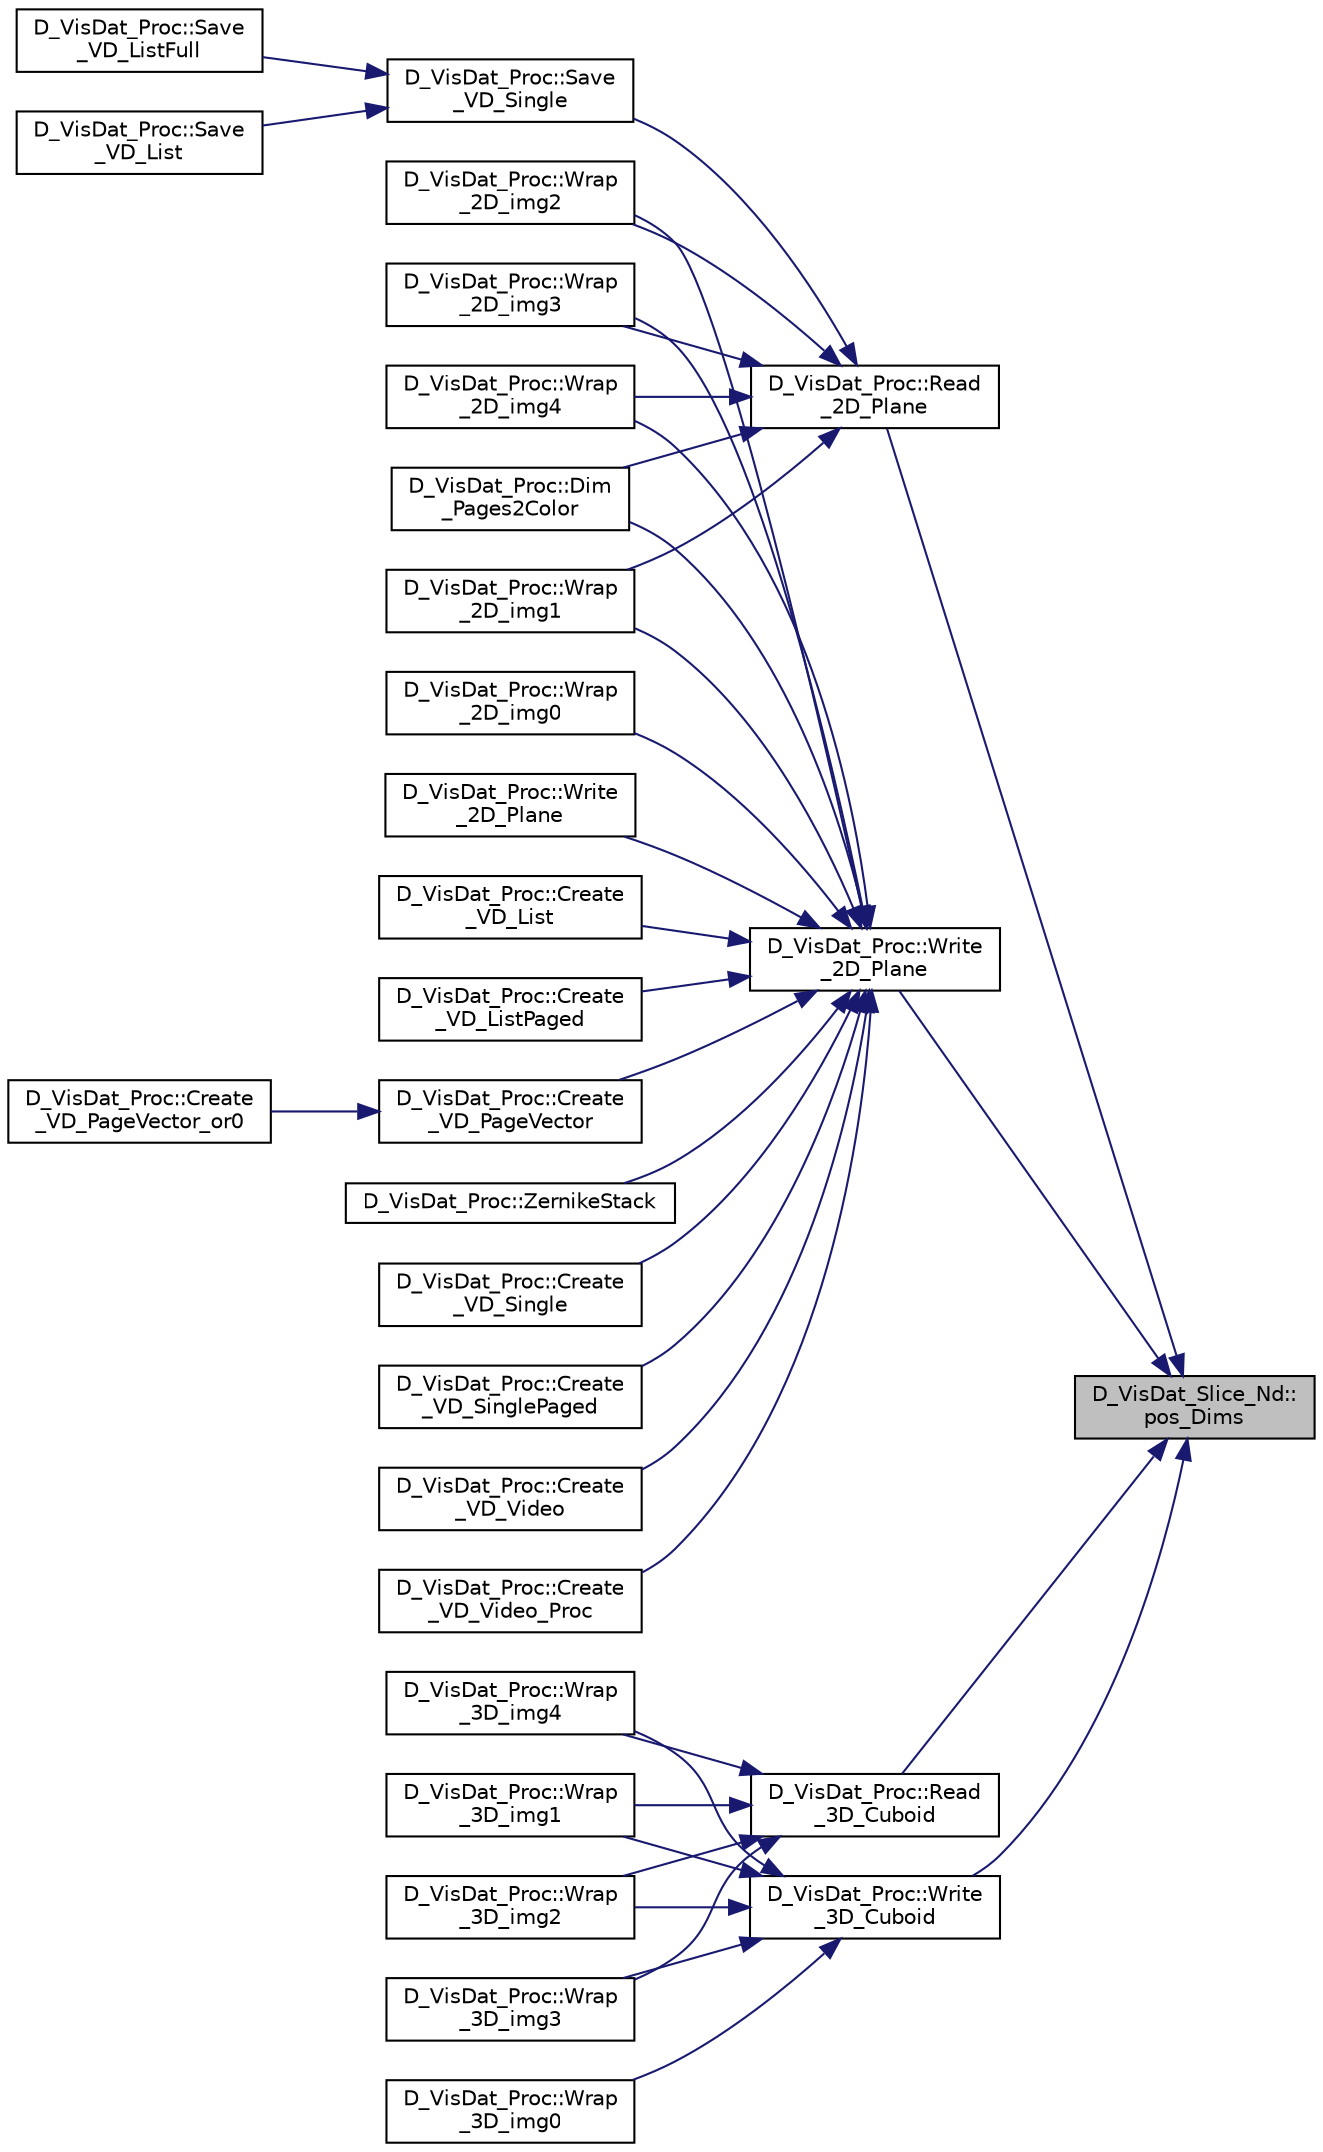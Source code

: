 digraph "D_VisDat_Slice_Nd::pos_Dims"
{
 // LATEX_PDF_SIZE
  edge [fontname="Helvetica",fontsize="10",labelfontname="Helvetica",labelfontsize="10"];
  node [fontname="Helvetica",fontsize="10",shape=record];
  rankdir="RL";
  Node1 [label="D_VisDat_Slice_Nd::\lpos_Dims",height=0.2,width=0.4,color="black", fillcolor="grey75", style="filled", fontcolor="black",tooltip=" "];
  Node1 -> Node2 [dir="back",color="midnightblue",fontsize="10",style="solid",fontname="Helvetica"];
  Node2 [label="D_VisDat_Proc::Read\l_2D_Plane",height=0.2,width=0.4,color="black", fillcolor="white", style="filled",URL="$class_d___vis_dat___proc.html#ac8e4d69c28b47c23166740c73734ed1c",tooltip=" "];
  Node2 -> Node3 [dir="back",color="midnightblue",fontsize="10",style="solid",fontname="Helvetica"];
  Node3 [label="D_VisDat_Proc::Dim\l_Pages2Color",height=0.2,width=0.4,color="black", fillcolor="white", style="filled",URL="$class_d___vis_dat___proc.html#a11235ca305efacd10f9f43a579e698ad",tooltip=" "];
  Node2 -> Node4 [dir="back",color="midnightblue",fontsize="10",style="solid",fontname="Helvetica"];
  Node4 [label="D_VisDat_Proc::Save\l_VD_Single",height=0.2,width=0.4,color="black", fillcolor="white", style="filled",URL="$class_d___vis_dat___proc.html#a92d6520b16268980421305b6189007f0",tooltip=" "];
  Node4 -> Node5 [dir="back",color="midnightblue",fontsize="10",style="solid",fontname="Helvetica"];
  Node5 [label="D_VisDat_Proc::Save\l_VD_List",height=0.2,width=0.4,color="black", fillcolor="white", style="filled",URL="$class_d___vis_dat___proc.html#a9619ce05f18439cf396d784ae81bf223",tooltip=" "];
  Node4 -> Node6 [dir="back",color="midnightblue",fontsize="10",style="solid",fontname="Helvetica"];
  Node6 [label="D_VisDat_Proc::Save\l_VD_ListFull",height=0.2,width=0.4,color="black", fillcolor="white", style="filled",URL="$class_d___vis_dat___proc.html#aa19c0cf814fb82dbc0c7aa619f74551f",tooltip=" "];
  Node2 -> Node7 [dir="back",color="midnightblue",fontsize="10",style="solid",fontname="Helvetica"];
  Node7 [label="D_VisDat_Proc::Wrap\l_2D_img1",height=0.2,width=0.4,color="black", fillcolor="white", style="filled",URL="$class_d___vis_dat___proc.html#a40895fa2e8d8fd78d8500a55378da15b",tooltip=" "];
  Node2 -> Node8 [dir="back",color="midnightblue",fontsize="10",style="solid",fontname="Helvetica"];
  Node8 [label="D_VisDat_Proc::Wrap\l_2D_img2",height=0.2,width=0.4,color="black", fillcolor="white", style="filled",URL="$class_d___vis_dat___proc.html#a3ce69e8b53b9d9b25e27f0c8e9f6205e",tooltip=" "];
  Node2 -> Node9 [dir="back",color="midnightblue",fontsize="10",style="solid",fontname="Helvetica"];
  Node9 [label="D_VisDat_Proc::Wrap\l_2D_img3",height=0.2,width=0.4,color="black", fillcolor="white", style="filled",URL="$class_d___vis_dat___proc.html#adf57412609ccf12d779934bba3524d87",tooltip=" "];
  Node2 -> Node10 [dir="back",color="midnightblue",fontsize="10",style="solid",fontname="Helvetica"];
  Node10 [label="D_VisDat_Proc::Wrap\l_2D_img4",height=0.2,width=0.4,color="black", fillcolor="white", style="filled",URL="$class_d___vis_dat___proc.html#a3ef3d04af65049047efc12feff2dfc2a",tooltip=" "];
  Node1 -> Node11 [dir="back",color="midnightblue",fontsize="10",style="solid",fontname="Helvetica"];
  Node11 [label="D_VisDat_Proc::Read\l_3D_Cuboid",height=0.2,width=0.4,color="black", fillcolor="white", style="filled",URL="$class_d___vis_dat___proc.html#a55b5cd62d22a16c0de306ff36c57a02f",tooltip=" "];
  Node11 -> Node12 [dir="back",color="midnightblue",fontsize="10",style="solid",fontname="Helvetica"];
  Node12 [label="D_VisDat_Proc::Wrap\l_3D_img1",height=0.2,width=0.4,color="black", fillcolor="white", style="filled",URL="$class_d___vis_dat___proc.html#aa2caf630e6ad45246d01dffa75a9ffe0",tooltip=" "];
  Node11 -> Node13 [dir="back",color="midnightblue",fontsize="10",style="solid",fontname="Helvetica"];
  Node13 [label="D_VisDat_Proc::Wrap\l_3D_img2",height=0.2,width=0.4,color="black", fillcolor="white", style="filled",URL="$class_d___vis_dat___proc.html#a46137cfaa4a61f668bf7a5a4da6823c7",tooltip=" "];
  Node11 -> Node14 [dir="back",color="midnightblue",fontsize="10",style="solid",fontname="Helvetica"];
  Node14 [label="D_VisDat_Proc::Wrap\l_3D_img3",height=0.2,width=0.4,color="black", fillcolor="white", style="filled",URL="$class_d___vis_dat___proc.html#a144db673a1791da3bb454826451e8e50",tooltip=" "];
  Node11 -> Node15 [dir="back",color="midnightblue",fontsize="10",style="solid",fontname="Helvetica"];
  Node15 [label="D_VisDat_Proc::Wrap\l_3D_img4",height=0.2,width=0.4,color="black", fillcolor="white", style="filled",URL="$class_d___vis_dat___proc.html#adbe9db30194fd20b8821e6c9bcd8d2f9",tooltip=" "];
  Node1 -> Node16 [dir="back",color="midnightblue",fontsize="10",style="solid",fontname="Helvetica"];
  Node16 [label="D_VisDat_Proc::Write\l_2D_Plane",height=0.2,width=0.4,color="black", fillcolor="white", style="filled",URL="$class_d___vis_dat___proc.html#aa30c0492e4621d6443f9af2f6f509b04",tooltip=" "];
  Node16 -> Node17 [dir="back",color="midnightblue",fontsize="10",style="solid",fontname="Helvetica"];
  Node17 [label="D_VisDat_Proc::Create\l_VD_List",height=0.2,width=0.4,color="black", fillcolor="white", style="filled",URL="$class_d___vis_dat___proc.html#a50dd523f4caeb900ae24e1fc15adbc3a",tooltip=" "];
  Node16 -> Node18 [dir="back",color="midnightblue",fontsize="10",style="solid",fontname="Helvetica"];
  Node18 [label="D_VisDat_Proc::Create\l_VD_ListPaged",height=0.2,width=0.4,color="black", fillcolor="white", style="filled",URL="$class_d___vis_dat___proc.html#a9667322391607ed041650fb482150824",tooltip=" "];
  Node16 -> Node19 [dir="back",color="midnightblue",fontsize="10",style="solid",fontname="Helvetica"];
  Node19 [label="D_VisDat_Proc::Create\l_VD_PageVector",height=0.2,width=0.4,color="black", fillcolor="white", style="filled",URL="$class_d___vis_dat___proc.html#aa80f52e8967d5c6b4d0f1d07c92109ae",tooltip=" "];
  Node19 -> Node20 [dir="back",color="midnightblue",fontsize="10",style="solid",fontname="Helvetica"];
  Node20 [label="D_VisDat_Proc::Create\l_VD_PageVector_or0",height=0.2,width=0.4,color="black", fillcolor="white", style="filled",URL="$class_d___vis_dat___proc.html#a60bfe9d8eb486f3d74a21fcf307e4f0f",tooltip=" "];
  Node16 -> Node21 [dir="back",color="midnightblue",fontsize="10",style="solid",fontname="Helvetica"];
  Node21 [label="D_VisDat_Proc::Create\l_VD_Single",height=0.2,width=0.4,color="black", fillcolor="white", style="filled",URL="$class_d___vis_dat___proc.html#a6dbbffb7c7f2ffc62c6c006c4dc48398",tooltip=" "];
  Node16 -> Node22 [dir="back",color="midnightblue",fontsize="10",style="solid",fontname="Helvetica"];
  Node22 [label="D_VisDat_Proc::Create\l_VD_SinglePaged",height=0.2,width=0.4,color="black", fillcolor="white", style="filled",URL="$class_d___vis_dat___proc.html#aa8e3d59fe357c92e17b2a4ff9c57b2c5",tooltip=" "];
  Node16 -> Node23 [dir="back",color="midnightblue",fontsize="10",style="solid",fontname="Helvetica"];
  Node23 [label="D_VisDat_Proc::Create\l_VD_Video",height=0.2,width=0.4,color="black", fillcolor="white", style="filled",URL="$class_d___vis_dat___proc.html#aa97d040f84f88d46677a1da53eeddff4",tooltip=" "];
  Node16 -> Node24 [dir="back",color="midnightblue",fontsize="10",style="solid",fontname="Helvetica"];
  Node24 [label="D_VisDat_Proc::Create\l_VD_Video_Proc",height=0.2,width=0.4,color="black", fillcolor="white", style="filled",URL="$class_d___vis_dat___proc.html#af787bf8560bc35a3237dd942e1b49c16",tooltip=" "];
  Node16 -> Node3 [dir="back",color="midnightblue",fontsize="10",style="solid",fontname="Helvetica"];
  Node16 -> Node25 [dir="back",color="midnightblue",fontsize="10",style="solid",fontname="Helvetica"];
  Node25 [label="D_VisDat_Proc::Wrap\l_2D_img0",height=0.2,width=0.4,color="black", fillcolor="white", style="filled",URL="$class_d___vis_dat___proc.html#aa05fb567b3fc8c421511eeaa56c4c168",tooltip=" "];
  Node16 -> Node7 [dir="back",color="midnightblue",fontsize="10",style="solid",fontname="Helvetica"];
  Node16 -> Node8 [dir="back",color="midnightblue",fontsize="10",style="solid",fontname="Helvetica"];
  Node16 -> Node9 [dir="back",color="midnightblue",fontsize="10",style="solid",fontname="Helvetica"];
  Node16 -> Node10 [dir="back",color="midnightblue",fontsize="10",style="solid",fontname="Helvetica"];
  Node16 -> Node26 [dir="back",color="midnightblue",fontsize="10",style="solid",fontname="Helvetica"];
  Node26 [label="D_VisDat_Proc::Write\l_2D_Plane",height=0.2,width=0.4,color="black", fillcolor="white", style="filled",URL="$class_d___vis_dat___proc.html#a4580ca0f16787fa1707d8790f5aad27e",tooltip=" "];
  Node16 -> Node27 [dir="back",color="midnightblue",fontsize="10",style="solid",fontname="Helvetica"];
  Node27 [label="D_VisDat_Proc::ZernikeStack",height=0.2,width=0.4,color="black", fillcolor="white", style="filled",URL="$class_d___vis_dat___proc.html#a808ae484d9b87b4dc9a624e893a28c26",tooltip=" "];
  Node1 -> Node28 [dir="back",color="midnightblue",fontsize="10",style="solid",fontname="Helvetica"];
  Node28 [label="D_VisDat_Proc::Write\l_3D_Cuboid",height=0.2,width=0.4,color="black", fillcolor="white", style="filled",URL="$class_d___vis_dat___proc.html#abac12f759de7ee97da704e28c7af0dc4",tooltip=" "];
  Node28 -> Node29 [dir="back",color="midnightblue",fontsize="10",style="solid",fontname="Helvetica"];
  Node29 [label="D_VisDat_Proc::Wrap\l_3D_img0",height=0.2,width=0.4,color="black", fillcolor="white", style="filled",URL="$class_d___vis_dat___proc.html#a5f6883bc1e43cd8ad9f2cdd49c100160",tooltip=" "];
  Node28 -> Node12 [dir="back",color="midnightblue",fontsize="10",style="solid",fontname="Helvetica"];
  Node28 -> Node13 [dir="back",color="midnightblue",fontsize="10",style="solid",fontname="Helvetica"];
  Node28 -> Node14 [dir="back",color="midnightblue",fontsize="10",style="solid",fontname="Helvetica"];
  Node28 -> Node15 [dir="back",color="midnightblue",fontsize="10",style="solid",fontname="Helvetica"];
}
